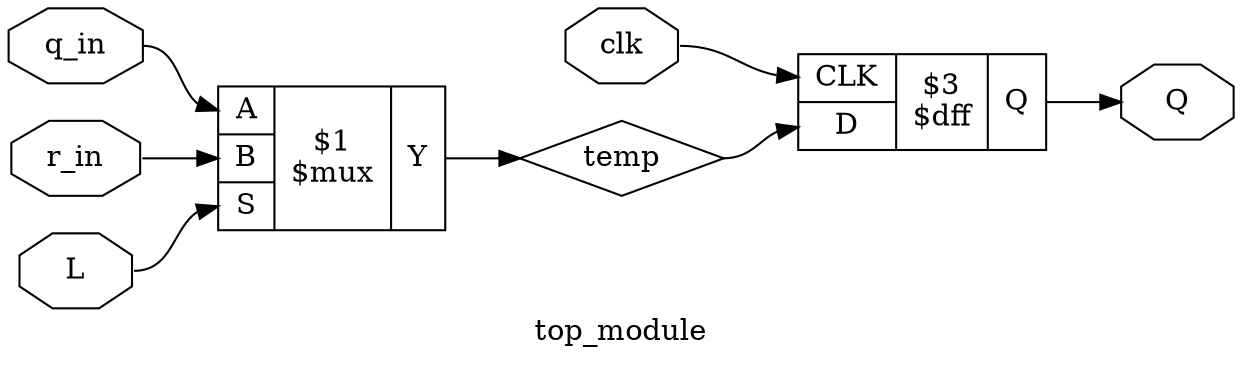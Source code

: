 digraph "top_module" {
label="top_module";
rankdir="LR";
remincross=true;
n1 [ shape=octagon, label="L", color="black", fontcolor="black" ];
n2 [ shape=octagon, label="Q", color="black", fontcolor="black" ];
n3 [ shape=octagon, label="clk", color="black", fontcolor="black" ];
n4 [ shape=octagon, label="q_in", color="black", fontcolor="black" ];
n5 [ shape=octagon, label="r_in", color="black", fontcolor="black" ];
n6 [ shape=diamond, label="temp", color="black", fontcolor="black" ];
c9 [ shape=record, label="{{<p7> CLK|<p8> D}|$3\n$dff|{<p2> Q}}" ];
c14 [ shape=record, label="{{<p10> A|<p11> B|<p12> S}|$1\n$mux|{<p13> Y}}" ];
n1:e -> c14:p12:w [color="black", label=""];
c9:p2:e -> n2:w [color="black", label=""];
n3:e -> c9:p7:w [color="black", label=""];
n4:e -> c14:p10:w [color="black", label=""];
n5:e -> c14:p11:w [color="black", label=""];
c14:p13:e -> n6:w [color="black", label=""];
n6:e -> c9:p8:w [color="black", label=""];
}

